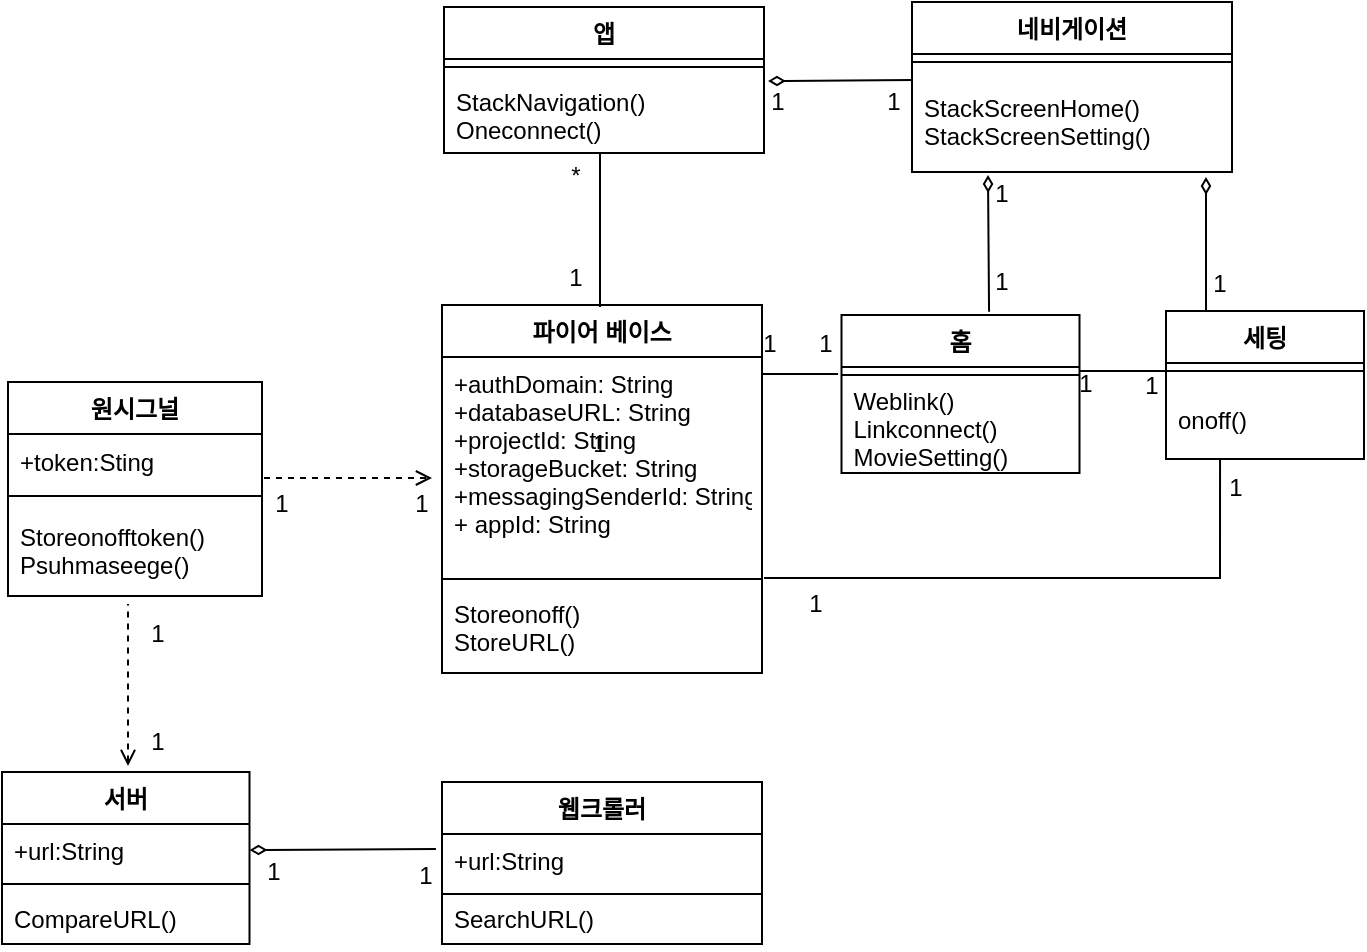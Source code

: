 <mxfile version="15.5.4" type="github">
  <diagram id="C5RBs43oDa-KdzZeNtuy" name="Page-1">
    <mxGraphModel dx="1422" dy="794" grid="0" gridSize="10" guides="1" tooltips="1" connect="1" arrows="1" fold="1" page="1" pageScale="1" pageWidth="827" pageHeight="1169" math="0" shadow="0">
      <root>
        <mxCell id="WIyWlLk6GJQsqaUBKTNV-0" />
        <mxCell id="WIyWlLk6GJQsqaUBKTNV-1" parent="WIyWlLk6GJQsqaUBKTNV-0" />
        <mxCell id="k_S_YM8PhJyykxEHG202-45" value="네비게이션" style="swimlane;fontStyle=1;align=center;verticalAlign=top;childLayout=stackLayout;horizontal=1;startSize=26;horizontalStack=0;resizeParent=1;resizeParentMax=0;resizeLast=0;collapsible=1;marginBottom=0;" parent="WIyWlLk6GJQsqaUBKTNV-1" vertex="1">
          <mxGeometry x="509" y="40" width="160" height="85" as="geometry" />
        </mxCell>
        <mxCell id="k_S_YM8PhJyykxEHG202-47" value="" style="line;strokeWidth=1;fillColor=none;align=left;verticalAlign=middle;spacingTop=-1;spacingLeft=3;spacingRight=3;rotatable=0;labelPosition=right;points=[];portConstraint=eastwest;" parent="k_S_YM8PhJyykxEHG202-45" vertex="1">
          <mxGeometry y="26" width="160" height="8" as="geometry" />
        </mxCell>
        <mxCell id="k_S_YM8PhJyykxEHG202-48" value="StackScreenHome()&#xa;StackScreenSetting()" style="text;strokeColor=none;fillColor=none;align=left;verticalAlign=middle;spacingLeft=4;spacingRight=4;overflow=hidden;rotatable=0;points=[[0,0.5],[1,0.5]];portConstraint=eastwest;" parent="k_S_YM8PhJyykxEHG202-45" vertex="1">
          <mxGeometry y="34" width="160" height="51" as="geometry" />
        </mxCell>
        <mxCell id="k_S_YM8PhJyykxEHG202-49" value="앱" style="swimlane;fontStyle=1;align=center;verticalAlign=middle;childLayout=stackLayout;horizontal=1;startSize=26;horizontalStack=0;resizeParent=1;resizeParentMax=0;resizeLast=0;collapsible=1;marginBottom=0;" parent="WIyWlLk6GJQsqaUBKTNV-1" vertex="1">
          <mxGeometry x="275" y="42.5" width="160" height="73" as="geometry" />
        </mxCell>
        <mxCell id="k_S_YM8PhJyykxEHG202-51" value="" style="line;strokeWidth=1;fillColor=none;align=left;verticalAlign=middle;spacingTop=-1;spacingLeft=3;spacingRight=3;rotatable=0;labelPosition=right;points=[];portConstraint=eastwest;" parent="k_S_YM8PhJyykxEHG202-49" vertex="1">
          <mxGeometry y="26" width="160" height="8" as="geometry" />
        </mxCell>
        <mxCell id="k_S_YM8PhJyykxEHG202-52" value="StackNavigation()&#xa;Oneconnect()" style="text;strokeColor=none;fillColor=none;align=left;verticalAlign=top;spacingLeft=4;spacingRight=4;overflow=hidden;rotatable=0;points=[[0,0.5],[1,0.5]];portConstraint=eastwest;" parent="k_S_YM8PhJyykxEHG202-49" vertex="1">
          <mxGeometry y="34" width="160" height="39" as="geometry" />
        </mxCell>
        <mxCell id="k_S_YM8PhJyykxEHG202-53" value="세팅" style="swimlane;fontStyle=1;align=center;verticalAlign=top;childLayout=stackLayout;horizontal=1;startSize=26;horizontalStack=0;resizeParent=1;resizeParentMax=0;resizeLast=0;collapsible=1;marginBottom=0;" parent="WIyWlLk6GJQsqaUBKTNV-1" vertex="1">
          <mxGeometry x="636" y="194.5" width="99" height="74" as="geometry" />
        </mxCell>
        <mxCell id="k_S_YM8PhJyykxEHG202-55" value="" style="line;strokeWidth=1;fillColor=none;align=left;verticalAlign=middle;spacingTop=-1;spacingLeft=3;spacingRight=3;rotatable=0;labelPosition=right;points=[];portConstraint=eastwest;" parent="k_S_YM8PhJyykxEHG202-53" vertex="1">
          <mxGeometry y="26" width="99" height="8" as="geometry" />
        </mxCell>
        <mxCell id="k_S_YM8PhJyykxEHG202-56" value="onoff()" style="text;strokeColor=none;fillColor=none;align=left;verticalAlign=middle;spacingLeft=4;spacingRight=4;overflow=hidden;rotatable=0;points=[[0,0.5],[1,0.5]];portConstraint=eastwest;" parent="k_S_YM8PhJyykxEHG202-53" vertex="1">
          <mxGeometry y="34" width="99" height="40" as="geometry" />
        </mxCell>
        <mxCell id="k_S_YM8PhJyykxEHG202-61" value="웹크롤러" style="swimlane;fontStyle=1;align=center;verticalAlign=top;childLayout=stackLayout;horizontal=1;startSize=26;horizontalStack=0;resizeParent=1;resizeParentMax=0;resizeLast=0;collapsible=1;marginBottom=0;" parent="WIyWlLk6GJQsqaUBKTNV-1" vertex="1">
          <mxGeometry x="274" y="430" width="160" height="81" as="geometry" />
        </mxCell>
        <mxCell id="k_S_YM8PhJyykxEHG202-62" value="+url:String" style="text;strokeColor=none;fillColor=none;align=left;verticalAlign=top;spacingLeft=4;spacingRight=4;overflow=hidden;rotatable=0;points=[[0,0.5],[1,0.5]];portConstraint=eastwest;" parent="k_S_YM8PhJyykxEHG202-61" vertex="1">
          <mxGeometry y="26" width="160" height="26" as="geometry" />
        </mxCell>
        <mxCell id="k_S_YM8PhJyykxEHG202-63" value="" style="line;strokeWidth=1;fillColor=none;align=left;verticalAlign=middle;spacingTop=-1;spacingLeft=3;spacingRight=3;rotatable=0;labelPosition=right;points=[];portConstraint=eastwest;" parent="k_S_YM8PhJyykxEHG202-61" vertex="1">
          <mxGeometry y="52" width="160" height="8" as="geometry" />
        </mxCell>
        <mxCell id="k_S_YM8PhJyykxEHG202-64" value="SearchURL()&#xa;" style="text;strokeColor=none;fillColor=none;align=left;verticalAlign=middle;spacingLeft=4;spacingRight=4;overflow=hidden;rotatable=0;points=[[0,0.5],[1,0.5]];portConstraint=eastwest;" parent="k_S_YM8PhJyykxEHG202-61" vertex="1">
          <mxGeometry y="60" width="160" height="21" as="geometry" />
        </mxCell>
        <mxCell id="k_S_YM8PhJyykxEHG202-65" value="서버" style="swimlane;fontStyle=1;align=center;verticalAlign=top;childLayout=stackLayout;horizontal=1;startSize=26;horizontalStack=0;resizeParent=1;resizeParentMax=0;resizeLast=0;collapsible=1;marginBottom=0;" parent="WIyWlLk6GJQsqaUBKTNV-1" vertex="1">
          <mxGeometry x="54" y="425" width="123.75" height="86" as="geometry" />
        </mxCell>
        <mxCell id="k_S_YM8PhJyykxEHG202-66" value="+url:String" style="text;strokeColor=none;fillColor=none;align=left;verticalAlign=top;spacingLeft=4;spacingRight=4;overflow=hidden;rotatable=0;points=[[0,0.5],[1,0.5]];portConstraint=eastwest;" parent="k_S_YM8PhJyykxEHG202-65" vertex="1">
          <mxGeometry y="26" width="123.75" height="26" as="geometry" />
        </mxCell>
        <mxCell id="k_S_YM8PhJyykxEHG202-67" value="" style="line;strokeWidth=1;fillColor=none;align=left;verticalAlign=middle;spacingTop=-1;spacingLeft=3;spacingRight=3;rotatable=0;labelPosition=right;points=[];portConstraint=eastwest;" parent="k_S_YM8PhJyykxEHG202-65" vertex="1">
          <mxGeometry y="52" width="123.75" height="8" as="geometry" />
        </mxCell>
        <mxCell id="k_S_YM8PhJyykxEHG202-68" value="CompareURL()" style="text;strokeColor=none;fillColor=none;align=left;verticalAlign=top;spacingLeft=4;spacingRight=4;overflow=hidden;rotatable=0;points=[[0,0.5],[1,0.5]];portConstraint=eastwest;" parent="k_S_YM8PhJyykxEHG202-65" vertex="1">
          <mxGeometry y="60" width="123.75" height="26" as="geometry" />
        </mxCell>
        <mxCell id="k_S_YM8PhJyykxEHG202-69" value="파이어 베이스" style="swimlane;fontStyle=1;align=center;verticalAlign=top;childLayout=stackLayout;horizontal=1;startSize=26;horizontalStack=0;resizeParent=1;resizeParentMax=0;resizeLast=0;collapsible=1;marginBottom=0;" parent="WIyWlLk6GJQsqaUBKTNV-1" vertex="1">
          <mxGeometry x="274" y="191.5" width="160" height="184" as="geometry" />
        </mxCell>
        <mxCell id="k_S_YM8PhJyykxEHG202-70" value="+authDomain: String&#xa;+databaseURL: String&#xa;+projectId: String&#xa;+storageBucket: String&#xa;+messagingSenderId: String,&#xa;+ appId: String&#xa;" style="text;strokeColor=none;fillColor=none;align=left;verticalAlign=top;spacingLeft=4;spacingRight=4;overflow=hidden;rotatable=0;points=[[0,0.5],[1,0.5]];portConstraint=eastwest;" parent="k_S_YM8PhJyykxEHG202-69" vertex="1">
          <mxGeometry y="26" width="160" height="107" as="geometry" />
        </mxCell>
        <mxCell id="k_S_YM8PhJyykxEHG202-71" value="" style="line;strokeWidth=1;fillColor=none;align=left;verticalAlign=middle;spacingTop=-1;spacingLeft=3;spacingRight=3;rotatable=0;labelPosition=right;points=[];portConstraint=eastwest;" parent="k_S_YM8PhJyykxEHG202-69" vertex="1">
          <mxGeometry y="133" width="160" height="8" as="geometry" />
        </mxCell>
        <mxCell id="k_S_YM8PhJyykxEHG202-72" value="Storeonoff()&#xa;StoreURL()" style="text;strokeColor=none;fillColor=none;align=left;verticalAlign=top;spacingLeft=4;spacingRight=4;overflow=hidden;rotatable=0;points=[[0,0.5],[1,0.5]];portConstraint=eastwest;" parent="k_S_YM8PhJyykxEHG202-69" vertex="1">
          <mxGeometry y="141" width="160" height="43" as="geometry" />
        </mxCell>
        <mxCell id="k_S_YM8PhJyykxEHG202-74" value="" style="endArrow=none;html=1;rounded=0;exitX=1.019;exitY=1.033;exitDx=0;exitDy=0;exitPerimeter=0;entryX=0.273;entryY=1.013;entryDx=0;entryDy=0;entryPerimeter=0;" parent="WIyWlLk6GJQsqaUBKTNV-1" edge="1" target="k_S_YM8PhJyykxEHG202-56">
          <mxGeometry width="50" height="50" relative="1" as="geometry">
            <mxPoint x="435.04" y="328.031" as="sourcePoint" />
            <mxPoint x="684.02" y="267.99" as="targetPoint" />
            <Array as="points">
              <mxPoint x="663" y="328" />
            </Array>
          </mxGeometry>
        </mxCell>
        <mxCell id="k_S_YM8PhJyykxEHG202-75" style="rounded=0;orthogonalLoop=1;jettySize=auto;html=1;entryX=0;entryY=0.5;entryDx=0;entryDy=0;endArrow=none;endFill=0;startArrow=diamondThin;startFill=0;" parent="WIyWlLk6GJQsqaUBKTNV-1" edge="1">
          <mxGeometry relative="1" as="geometry">
            <mxPoint x="437" y="79.5" as="sourcePoint" />
            <mxPoint x="509" y="79" as="targetPoint" />
          </mxGeometry>
        </mxCell>
        <mxCell id="k_S_YM8PhJyykxEHG202-76" value="" style="endArrow=diamondThin;html=1;rounded=0;exitX=0.62;exitY=-0.021;exitDx=0;exitDy=0;exitPerimeter=0;endFill=0;" parent="WIyWlLk6GJQsqaUBKTNV-1" source="k_S_YM8PhJyykxEHG202-41" edge="1">
          <mxGeometry width="50" height="50" relative="1" as="geometry">
            <mxPoint x="506" y="176" as="sourcePoint" />
            <mxPoint x="547" y="126.5" as="targetPoint" />
          </mxGeometry>
        </mxCell>
        <mxCell id="k_S_YM8PhJyykxEHG202-77" value="" style="endArrow=diamondThin;html=1;rounded=0;endFill=0;" parent="WIyWlLk6GJQsqaUBKTNV-1" edge="1">
          <mxGeometry width="50" height="50" relative="1" as="geometry">
            <mxPoint x="656" y="194.5" as="sourcePoint" />
            <mxPoint x="656" y="127.5" as="targetPoint" />
          </mxGeometry>
        </mxCell>
        <mxCell id="k_S_YM8PhJyykxEHG202-79" value="" style="endArrow=open;html=1;rounded=0;dashed=1;endFill=0;" parent="WIyWlLk6GJQsqaUBKTNV-1" edge="1">
          <mxGeometry width="50" height="50" relative="1" as="geometry">
            <mxPoint x="185" y="278" as="sourcePoint" />
            <mxPoint x="269" y="278" as="targetPoint" />
          </mxGeometry>
        </mxCell>
        <mxCell id="k_S_YM8PhJyykxEHG202-41" value="홈" style="swimlane;fontStyle=1;align=center;verticalAlign=top;childLayout=stackLayout;horizontal=1;startSize=26;horizontalStack=0;resizeParent=1;resizeParentMax=0;resizeLast=0;collapsible=1;marginBottom=0;" parent="WIyWlLk6GJQsqaUBKTNV-1" vertex="1">
          <mxGeometry x="473.75" y="196.5" width="119" height="79" as="geometry" />
        </mxCell>
        <mxCell id="k_S_YM8PhJyykxEHG202-43" value="" style="line;strokeWidth=1;fillColor=none;align=left;verticalAlign=middle;spacingTop=-1;spacingLeft=3;spacingRight=3;rotatable=0;labelPosition=right;points=[];portConstraint=eastwest;" parent="k_S_YM8PhJyykxEHG202-41" vertex="1">
          <mxGeometry y="26" width="119" height="8" as="geometry" />
        </mxCell>
        <mxCell id="k_S_YM8PhJyykxEHG202-44" value="Weblink()&#xa;Linkconnect()&#xa;MovieSetting()" style="text;strokeColor=none;fillColor=none;align=left;verticalAlign=middle;spacingLeft=4;spacingRight=4;overflow=hidden;rotatable=0;points=[[0,0.5],[1,0.5]];portConstraint=eastwest;" parent="k_S_YM8PhJyykxEHG202-41" vertex="1">
          <mxGeometry y="34" width="119" height="45" as="geometry" />
        </mxCell>
        <mxCell id="Oma7PS_6oEZFAUc4YZXa-0" value="" style="endArrow=none;html=1;rounded=0;entryX=0.011;entryY=0.144;entryDx=0;entryDy=0;entryPerimeter=0;" parent="WIyWlLk6GJQsqaUBKTNV-1" edge="1">
          <mxGeometry width="50" height="50" relative="1" as="geometry">
            <mxPoint x="434" y="226" as="sourcePoint" />
            <mxPoint x="472.059" y="225.98" as="targetPoint" />
          </mxGeometry>
        </mxCell>
        <mxCell id="Oma7PS_6oEZFAUc4YZXa-1" value="" style="endArrow=diamondThin;html=1;rounded=0;entryX=1;entryY=0.5;entryDx=0;entryDy=0;exitX=-0.019;exitY=0.288;exitDx=0;exitDy=0;startArrow=none;startFill=0;endFill=0;exitPerimeter=0;" parent="WIyWlLk6GJQsqaUBKTNV-1" source="k_S_YM8PhJyykxEHG202-62" target="k_S_YM8PhJyykxEHG202-66" edge="1">
          <mxGeometry width="50" height="50" relative="1" as="geometry">
            <mxPoint x="837" y="360.5" as="sourcePoint" />
            <mxPoint x="887" y="310.5" as="targetPoint" />
          </mxGeometry>
        </mxCell>
        <mxCell id="Oma7PS_6oEZFAUc4YZXa-2" value="" style="endArrow=none;html=1;rounded=0;dashed=1;endFill=0;startArrow=open;startFill=0;entryX=0.25;entryY=0;entryDx=0;entryDy=0;" parent="WIyWlLk6GJQsqaUBKTNV-1" target="Oma7PS_6oEZFAUc4YZXa-9" edge="1">
          <mxGeometry width="50" height="50" relative="1" as="geometry">
            <mxPoint x="117" y="422" as="sourcePoint" />
            <mxPoint x="363" y="379.5" as="targetPoint" />
          </mxGeometry>
        </mxCell>
        <mxCell id="Oma7PS_6oEZFAUc4YZXa-5" value="" style="endArrow=none;html=1;rounded=0;entryX=0.009;entryY=0.5;entryDx=0;entryDy=0;entryPerimeter=0;" parent="WIyWlLk6GJQsqaUBKTNV-1" target="k_S_YM8PhJyykxEHG202-55" edge="1">
          <mxGeometry width="50" height="50" relative="1" as="geometry">
            <mxPoint x="592.75" y="224.5" as="sourcePoint" />
            <mxPoint x="633" y="224.5" as="targetPoint" />
          </mxGeometry>
        </mxCell>
        <mxCell id="Oma7PS_6oEZFAUc4YZXa-6" value="1" style="text;html=1;strokeColor=none;fillColor=none;align=center;verticalAlign=middle;whiteSpace=wrap;rounded=0;" parent="WIyWlLk6GJQsqaUBKTNV-1" vertex="1">
          <mxGeometry x="323" y="245.5" width="60" height="30" as="geometry" />
        </mxCell>
        <mxCell id="Oma7PS_6oEZFAUc4YZXa-7" value="*" style="text;html=1;strokeColor=none;fillColor=none;align=center;verticalAlign=middle;whiteSpace=wrap;rounded=0;" parent="WIyWlLk6GJQsqaUBKTNV-1" vertex="1">
          <mxGeometry x="311" y="112" width="60" height="30" as="geometry" />
        </mxCell>
        <mxCell id="Oma7PS_6oEZFAUc4YZXa-8" value="1" style="text;html=1;strokeColor=none;fillColor=none;align=center;verticalAlign=middle;whiteSpace=wrap;rounded=0;" parent="WIyWlLk6GJQsqaUBKTNV-1" vertex="1">
          <mxGeometry x="102" y="395" width="60" height="30" as="geometry" />
        </mxCell>
        <mxCell id="Oma7PS_6oEZFAUc4YZXa-9" value="1" style="text;html=1;strokeColor=none;fillColor=none;align=center;verticalAlign=middle;whiteSpace=wrap;rounded=0;" parent="WIyWlLk6GJQsqaUBKTNV-1" vertex="1">
          <mxGeometry x="102" y="341" width="60" height="30" as="geometry" />
        </mxCell>
        <mxCell id="Oma7PS_6oEZFAUc4YZXa-11" value="1" style="text;html=1;strokeColor=none;fillColor=none;align=center;verticalAlign=middle;whiteSpace=wrap;rounded=0;" parent="WIyWlLk6GJQsqaUBKTNV-1" vertex="1">
          <mxGeometry x="412" y="74.5" width="60" height="30" as="geometry" />
        </mxCell>
        <mxCell id="Oma7PS_6oEZFAUc4YZXa-13" value="1" style="text;html=1;strokeColor=none;fillColor=none;align=center;verticalAlign=middle;whiteSpace=wrap;rounded=0;" parent="WIyWlLk6GJQsqaUBKTNV-1" vertex="1">
          <mxGeometry x="236" y="462" width="60" height="30" as="geometry" />
        </mxCell>
        <mxCell id="Oma7PS_6oEZFAUc4YZXa-14" value="1" style="text;html=1;strokeColor=none;fillColor=none;align=center;verticalAlign=middle;whiteSpace=wrap;rounded=0;" parent="WIyWlLk6GJQsqaUBKTNV-1" vertex="1">
          <mxGeometry x="311" y="162.5" width="60" height="30" as="geometry" />
        </mxCell>
        <mxCell id="Oma7PS_6oEZFAUc4YZXa-17" value="1" style="text;html=1;strokeColor=none;fillColor=none;align=center;verticalAlign=middle;whiteSpace=wrap;rounded=0;" parent="WIyWlLk6GJQsqaUBKTNV-1" vertex="1">
          <mxGeometry x="641" y="267.5" width="60" height="30" as="geometry" />
        </mxCell>
        <mxCell id="Oma7PS_6oEZFAUc4YZXa-18" value="1" style="text;html=1;strokeColor=none;fillColor=none;align=center;verticalAlign=middle;whiteSpace=wrap;rounded=0;" parent="WIyWlLk6GJQsqaUBKTNV-1" vertex="1">
          <mxGeometry x="436" y="195.5" width="60" height="30" as="geometry" />
        </mxCell>
        <mxCell id="Oma7PS_6oEZFAUc4YZXa-19" value="1" style="text;html=1;strokeColor=none;fillColor=none;align=center;verticalAlign=middle;whiteSpace=wrap;rounded=0;" parent="WIyWlLk6GJQsqaUBKTNV-1" vertex="1">
          <mxGeometry x="431" y="326" width="60" height="30" as="geometry" />
        </mxCell>
        <mxCell id="Oma7PS_6oEZFAUc4YZXa-20" value="1" style="text;html=1;strokeColor=none;fillColor=none;align=center;verticalAlign=middle;whiteSpace=wrap;rounded=0;" parent="WIyWlLk6GJQsqaUBKTNV-1" vertex="1">
          <mxGeometry x="164" y="275.5" width="60" height="30" as="geometry" />
        </mxCell>
        <mxCell id="Oma7PS_6oEZFAUc4YZXa-21" value="1" style="text;html=1;strokeColor=none;fillColor=none;align=center;verticalAlign=middle;whiteSpace=wrap;rounded=0;" parent="WIyWlLk6GJQsqaUBKTNV-1" vertex="1">
          <mxGeometry x="234" y="276" width="60" height="30" as="geometry" />
        </mxCell>
        <mxCell id="Oma7PS_6oEZFAUc4YZXa-22" value="1" style="text;html=1;strokeColor=none;fillColor=none;align=center;verticalAlign=middle;whiteSpace=wrap;rounded=0;" parent="WIyWlLk6GJQsqaUBKTNV-1" vertex="1">
          <mxGeometry x="566" y="215.5" width="60" height="30" as="geometry" />
        </mxCell>
        <mxCell id="Oma7PS_6oEZFAUc4YZXa-23" value="1&lt;br&gt;" style="text;html=1;strokeColor=none;fillColor=none;align=center;verticalAlign=middle;whiteSpace=wrap;rounded=0;" parent="WIyWlLk6GJQsqaUBKTNV-1" vertex="1">
          <mxGeometry x="633" y="165.5" width="60" height="30" as="geometry" />
        </mxCell>
        <mxCell id="Oma7PS_6oEZFAUc4YZXa-24" value="1&lt;br&gt;" style="text;html=1;strokeColor=none;fillColor=none;align=center;verticalAlign=middle;whiteSpace=wrap;rounded=0;" parent="WIyWlLk6GJQsqaUBKTNV-1" vertex="1">
          <mxGeometry x="408" y="195.5" width="60" height="30" as="geometry" />
        </mxCell>
        <mxCell id="Oma7PS_6oEZFAUc4YZXa-26" value="1" style="text;html=1;strokeColor=none;fillColor=none;align=center;verticalAlign=middle;whiteSpace=wrap;rounded=0;" parent="WIyWlLk6GJQsqaUBKTNV-1" vertex="1">
          <mxGeometry x="524" y="120.5" width="60" height="30" as="geometry" />
        </mxCell>
        <mxCell id="Oma7PS_6oEZFAUc4YZXa-27" value="1" style="text;html=1;strokeColor=none;fillColor=none;align=center;verticalAlign=middle;whiteSpace=wrap;rounded=0;" parent="WIyWlLk6GJQsqaUBKTNV-1" vertex="1">
          <mxGeometry x="524" y="164.5" width="60" height="30" as="geometry" />
        </mxCell>
        <mxCell id="Oma7PS_6oEZFAUc4YZXa-28" value="1" style="text;html=1;strokeColor=none;fillColor=none;align=center;verticalAlign=middle;whiteSpace=wrap;rounded=0;" parent="WIyWlLk6GJQsqaUBKTNV-1" vertex="1">
          <mxGeometry x="599" y="216.5" width="60" height="30" as="geometry" />
        </mxCell>
        <mxCell id="Oma7PS_6oEZFAUc4YZXa-30" value="1" style="text;html=1;strokeColor=none;fillColor=none;align=center;verticalAlign=middle;whiteSpace=wrap;rounded=0;" parent="WIyWlLk6GJQsqaUBKTNV-1" vertex="1">
          <mxGeometry x="159.88" y="460" width="60" height="30" as="geometry" />
        </mxCell>
        <mxCell id="Oma7PS_6oEZFAUc4YZXa-32" style="edgeStyle=none;rounded=0;orthogonalLoop=1;jettySize=auto;html=1;exitX=1;exitY=0.5;exitDx=0;exitDy=0;dashed=1;startArrow=none;startFill=0;endArrow=classic;endFill=1;" parent="WIyWlLk6GJQsqaUBKTNV-1" source="Oma7PS_6oEZFAUc4YZXa-11" target="Oma7PS_6oEZFAUc4YZXa-11" edge="1">
          <mxGeometry relative="1" as="geometry" />
        </mxCell>
        <mxCell id="Oma7PS_6oEZFAUc4YZXa-33" style="edgeStyle=none;rounded=0;orthogonalLoop=1;jettySize=auto;html=1;exitX=1;exitY=0.5;exitDx=0;exitDy=0;dashed=1;startArrow=none;startFill=0;endArrow=classic;endFill=1;" parent="WIyWlLk6GJQsqaUBKTNV-1" source="Oma7PS_6oEZFAUc4YZXa-11" target="Oma7PS_6oEZFAUc4YZXa-11" edge="1">
          <mxGeometry relative="1" as="geometry" />
        </mxCell>
        <mxCell id="Oma7PS_6oEZFAUc4YZXa-10" value="1" style="text;html=1;strokeColor=none;fillColor=none;align=center;verticalAlign=middle;whiteSpace=wrap;rounded=0;" parent="WIyWlLk6GJQsqaUBKTNV-1" vertex="1">
          <mxGeometry x="486" y="74.5" width="28" height="30" as="geometry" />
        </mxCell>
        <mxCell id="WV8Jrn4gVf1gB8oxDwTN-0" value="원시그널" style="swimlane;fontStyle=1;align=center;verticalAlign=top;childLayout=stackLayout;horizontal=1;startSize=26;horizontalStack=0;resizeParent=1;resizeParentMax=0;resizeLast=0;collapsible=1;marginBottom=0;" vertex="1" parent="WIyWlLk6GJQsqaUBKTNV-1">
          <mxGeometry x="57" y="230" width="127" height="107" as="geometry" />
        </mxCell>
        <mxCell id="WV8Jrn4gVf1gB8oxDwTN-1" value="+token:Sting" style="text;strokeColor=none;fillColor=none;align=left;verticalAlign=middle;spacingLeft=4;spacingRight=4;overflow=hidden;rotatable=0;points=[[0,0.5],[1,0.5]];portConstraint=eastwest;" vertex="1" parent="WV8Jrn4gVf1gB8oxDwTN-0">
          <mxGeometry y="26" width="127" height="27" as="geometry" />
        </mxCell>
        <mxCell id="WV8Jrn4gVf1gB8oxDwTN-2" value="" style="line;strokeWidth=1;fillColor=none;align=left;verticalAlign=middle;spacingTop=-1;spacingLeft=3;spacingRight=3;rotatable=0;labelPosition=right;points=[];portConstraint=eastwest;" vertex="1" parent="WV8Jrn4gVf1gB8oxDwTN-0">
          <mxGeometry y="53" width="127" height="8" as="geometry" />
        </mxCell>
        <mxCell id="WV8Jrn4gVf1gB8oxDwTN-3" value="Storeonofftoken()&#xa;Psuhmaseege()" style="text;strokeColor=none;fillColor=none;align=left;verticalAlign=middle;spacingLeft=4;spacingRight=4;overflow=hidden;rotatable=0;points=[[0,0.5],[1,0.5]];portConstraint=eastwest;" vertex="1" parent="WV8Jrn4gVf1gB8oxDwTN-0">
          <mxGeometry y="61" width="127" height="46" as="geometry" />
        </mxCell>
        <mxCell id="WV8Jrn4gVf1gB8oxDwTN-5" value="" style="endArrow=none;html=1;rounded=0;exitX=0.75;exitY=1;exitDx=0;exitDy=0;" edge="1" parent="WIyWlLk6GJQsqaUBKTNV-1">
          <mxGeometry width="50" height="50" relative="1" as="geometry">
            <mxPoint x="353" y="192.5" as="sourcePoint" />
            <mxPoint x="353" y="116" as="targetPoint" />
          </mxGeometry>
        </mxCell>
      </root>
    </mxGraphModel>
  </diagram>
</mxfile>
